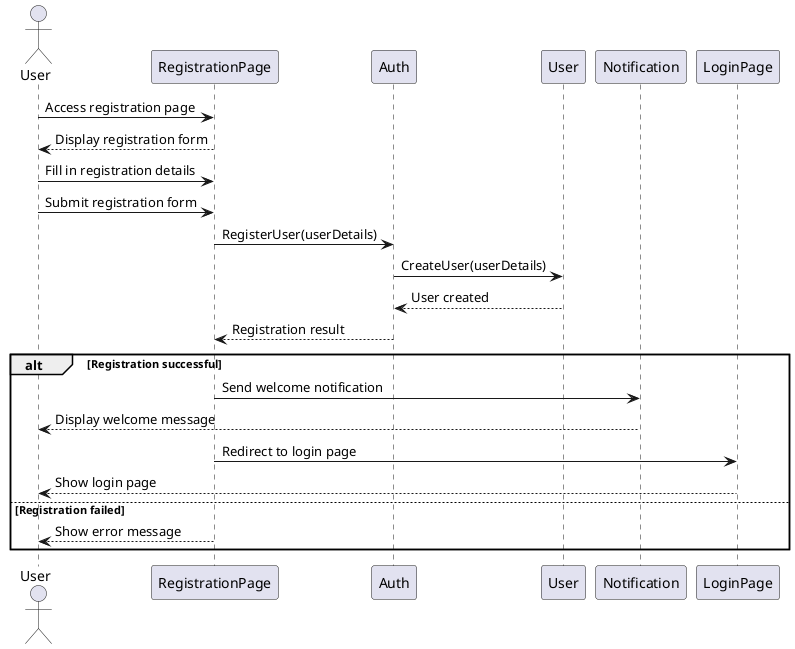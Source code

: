 @startuml
actor User
participant "RegistrationPage" as RP
participant "Auth" as A
participant "User" as U
participant "Notification" as N
participant "LoginPage" as LP

User -> RP: Access registration page
RP --> User: Display registration form
User -> RP: Fill in registration details
User -> RP: Submit registration form
RP -> A: RegisterUser(userDetails)
A -> U: CreateUser(userDetails)
U --> A: User created
A --> RP: Registration result
alt Registration successful
    RP -> N: Send welcome notification
    N --> User: Display welcome message
    RP -> LP: Redirect to login page
    LP --> User: Show login page
else Registration failed
    RP --> User: Show error message
end
@enduml
